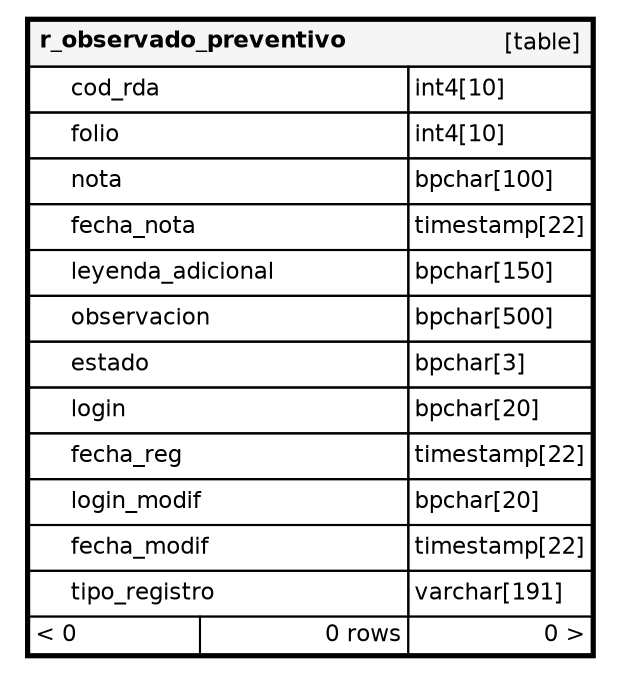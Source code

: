 digraph "r_observado_preventivo" {
  graph [
    rankdir="RL"
    bgcolor="#ffffff"
    nodesep="0.18"
    ranksep="0.46"
    fontname="Helvetica"
    fontsize="11"
    ration="compress"
  ];
  node [
    fontname="Helvetica"
    fontsize="11"
    shape="plaintext"
  ];
  edge [
    arrowsize="0.8"
  ];
  "r_observado_preventivo" [
   label=<
    <TABLE BORDER="2" CELLBORDER="1" CELLSPACING="0" BGCOLOR="#ffffff">
      <TR><TD COLSPAN="4"  BGCOLOR="#f5f5f5"><TABLE BORDER="0" CELLSPACING="0"><TR><TD ALIGN="LEFT"><B>r_observado_preventivo</B></TD><TD ALIGN="RIGHT">[table]</TD></TR></TABLE></TD></TR>
      <TR><TD PORT="cod_rda" COLSPAN="2" ALIGN="LEFT"><TABLE BORDER="0" CELLSPACING="0" ALIGN="LEFT"><TR ALIGN="LEFT"><TD ALIGN="LEFT" FIXEDSIZE="TRUE" WIDTH="15" HEIGHT="16"></TD><TD ALIGN="LEFT" FIXEDSIZE="TRUE" WIDTH="161" HEIGHT="16">cod_rda</TD></TR></TABLE></TD><TD PORT="cod_rda.type" ALIGN="LEFT">int4[10]</TD></TR>
      <TR><TD PORT="folio" COLSPAN="2" ALIGN="LEFT"><TABLE BORDER="0" CELLSPACING="0" ALIGN="LEFT"><TR ALIGN="LEFT"><TD ALIGN="LEFT" FIXEDSIZE="TRUE" WIDTH="15" HEIGHT="16"></TD><TD ALIGN="LEFT" FIXEDSIZE="TRUE" WIDTH="161" HEIGHT="16">folio</TD></TR></TABLE></TD><TD PORT="folio.type" ALIGN="LEFT">int4[10]</TD></TR>
      <TR><TD PORT="nota" COLSPAN="2" ALIGN="LEFT"><TABLE BORDER="0" CELLSPACING="0" ALIGN="LEFT"><TR ALIGN="LEFT"><TD ALIGN="LEFT" FIXEDSIZE="TRUE" WIDTH="15" HEIGHT="16"></TD><TD ALIGN="LEFT" FIXEDSIZE="TRUE" WIDTH="161" HEIGHT="16">nota</TD></TR></TABLE></TD><TD PORT="nota.type" ALIGN="LEFT">bpchar[100]</TD></TR>
      <TR><TD PORT="fecha_nota" COLSPAN="2" ALIGN="LEFT"><TABLE BORDER="0" CELLSPACING="0" ALIGN="LEFT"><TR ALIGN="LEFT"><TD ALIGN="LEFT" FIXEDSIZE="TRUE" WIDTH="15" HEIGHT="16"></TD><TD ALIGN="LEFT" FIXEDSIZE="TRUE" WIDTH="161" HEIGHT="16">fecha_nota</TD></TR></TABLE></TD><TD PORT="fecha_nota.type" ALIGN="LEFT">timestamp[22]</TD></TR>
      <TR><TD PORT="leyenda_adicional" COLSPAN="2" ALIGN="LEFT"><TABLE BORDER="0" CELLSPACING="0" ALIGN="LEFT"><TR ALIGN="LEFT"><TD ALIGN="LEFT" FIXEDSIZE="TRUE" WIDTH="15" HEIGHT="16"></TD><TD ALIGN="LEFT" FIXEDSIZE="TRUE" WIDTH="161" HEIGHT="16">leyenda_adicional</TD></TR></TABLE></TD><TD PORT="leyenda_adicional.type" ALIGN="LEFT">bpchar[150]</TD></TR>
      <TR><TD PORT="observacion" COLSPAN="2" ALIGN="LEFT"><TABLE BORDER="0" CELLSPACING="0" ALIGN="LEFT"><TR ALIGN="LEFT"><TD ALIGN="LEFT" FIXEDSIZE="TRUE" WIDTH="15" HEIGHT="16"></TD><TD ALIGN="LEFT" FIXEDSIZE="TRUE" WIDTH="161" HEIGHT="16">observacion</TD></TR></TABLE></TD><TD PORT="observacion.type" ALIGN="LEFT">bpchar[500]</TD></TR>
      <TR><TD PORT="estado" COLSPAN="2" ALIGN="LEFT"><TABLE BORDER="0" CELLSPACING="0" ALIGN="LEFT"><TR ALIGN="LEFT"><TD ALIGN="LEFT" FIXEDSIZE="TRUE" WIDTH="15" HEIGHT="16"></TD><TD ALIGN="LEFT" FIXEDSIZE="TRUE" WIDTH="161" HEIGHT="16">estado</TD></TR></TABLE></TD><TD PORT="estado.type" ALIGN="LEFT">bpchar[3]</TD></TR>
      <TR><TD PORT="login" COLSPAN="2" ALIGN="LEFT"><TABLE BORDER="0" CELLSPACING="0" ALIGN="LEFT"><TR ALIGN="LEFT"><TD ALIGN="LEFT" FIXEDSIZE="TRUE" WIDTH="15" HEIGHT="16"></TD><TD ALIGN="LEFT" FIXEDSIZE="TRUE" WIDTH="161" HEIGHT="16">login</TD></TR></TABLE></TD><TD PORT="login.type" ALIGN="LEFT">bpchar[20]</TD></TR>
      <TR><TD PORT="fecha_reg" COLSPAN="2" ALIGN="LEFT"><TABLE BORDER="0" CELLSPACING="0" ALIGN="LEFT"><TR ALIGN="LEFT"><TD ALIGN="LEFT" FIXEDSIZE="TRUE" WIDTH="15" HEIGHT="16"></TD><TD ALIGN="LEFT" FIXEDSIZE="TRUE" WIDTH="161" HEIGHT="16">fecha_reg</TD></TR></TABLE></TD><TD PORT="fecha_reg.type" ALIGN="LEFT">timestamp[22]</TD></TR>
      <TR><TD PORT="login_modif" COLSPAN="2" ALIGN="LEFT"><TABLE BORDER="0" CELLSPACING="0" ALIGN="LEFT"><TR ALIGN="LEFT"><TD ALIGN="LEFT" FIXEDSIZE="TRUE" WIDTH="15" HEIGHT="16"></TD><TD ALIGN="LEFT" FIXEDSIZE="TRUE" WIDTH="161" HEIGHT="16">login_modif</TD></TR></TABLE></TD><TD PORT="login_modif.type" ALIGN="LEFT">bpchar[20]</TD></TR>
      <TR><TD PORT="fecha_modif" COLSPAN="2" ALIGN="LEFT"><TABLE BORDER="0" CELLSPACING="0" ALIGN="LEFT"><TR ALIGN="LEFT"><TD ALIGN="LEFT" FIXEDSIZE="TRUE" WIDTH="15" HEIGHT="16"></TD><TD ALIGN="LEFT" FIXEDSIZE="TRUE" WIDTH="161" HEIGHT="16">fecha_modif</TD></TR></TABLE></TD><TD PORT="fecha_modif.type" ALIGN="LEFT">timestamp[22]</TD></TR>
      <TR><TD PORT="tipo_registro" COLSPAN="2" ALIGN="LEFT"><TABLE BORDER="0" CELLSPACING="0" ALIGN="LEFT"><TR ALIGN="LEFT"><TD ALIGN="LEFT" FIXEDSIZE="TRUE" WIDTH="15" HEIGHT="16"></TD><TD ALIGN="LEFT" FIXEDSIZE="TRUE" WIDTH="161" HEIGHT="16">tipo_registro</TD></TR></TABLE></TD><TD PORT="tipo_registro.type" ALIGN="LEFT">varchar[191]</TD></TR>
      <TR><TD ALIGN="LEFT" BGCOLOR="#ffffff">&lt; 0</TD><TD ALIGN="RIGHT" BGCOLOR="#ffffff">0 rows</TD><TD ALIGN="RIGHT" BGCOLOR="#ffffff">0 &gt;</TD></TR>
    </TABLE>>
    URL="tables/r_observado_preventivo.html"
    target="_top"
    tooltip="r_observado_preventivo"
  ];
}
